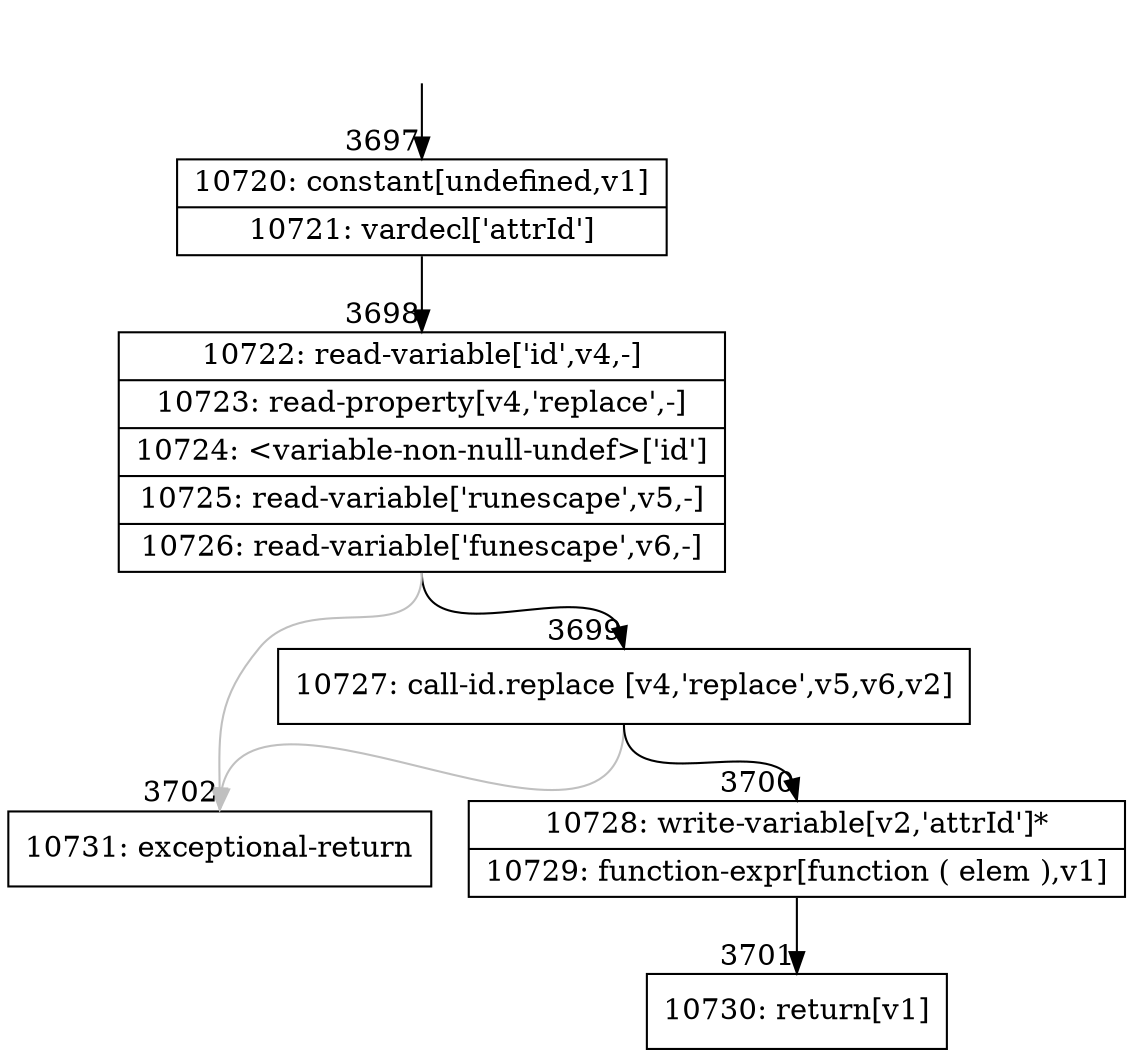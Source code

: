 digraph {
rankdir="TD"
BB_entry242[shape=none,label=""];
BB_entry242 -> BB3697 [tailport=s, headport=n, headlabel="    3697"]
BB3697 [shape=record label="{10720: constant[undefined,v1]|10721: vardecl['attrId']}" ] 
BB3697 -> BB3698 [tailport=s, headport=n, headlabel="      3698"]
BB3698 [shape=record label="{10722: read-variable['id',v4,-]|10723: read-property[v4,'replace',-]|10724: \<variable-non-null-undef\>['id']|10725: read-variable['runescape',v5,-]|10726: read-variable['funescape',v6,-]}" ] 
BB3698 -> BB3699 [tailport=s, headport=n, headlabel="      3699"]
BB3698 -> BB3702 [tailport=s, headport=n, color=gray, headlabel="      3702"]
BB3699 [shape=record label="{10727: call-id.replace [v4,'replace',v5,v6,v2]}" ] 
BB3699 -> BB3700 [tailport=s, headport=n, headlabel="      3700"]
BB3699 -> BB3702 [tailport=s, headport=n, color=gray]
BB3700 [shape=record label="{10728: write-variable[v2,'attrId']*|10729: function-expr[function ( elem ),v1]}" ] 
BB3700 -> BB3701 [tailport=s, headport=n, headlabel="      3701"]
BB3701 [shape=record label="{10730: return[v1]}" ] 
BB3702 [shape=record label="{10731: exceptional-return}" ] 
}
